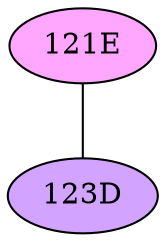 // The Round Table
graph {
	"121E" [fillcolor="#FFA6FF" style=radial]
	"123D" [fillcolor="#D3A4FF" style=radial]
	"121E" -- "123D" [penwidth=1]
}
